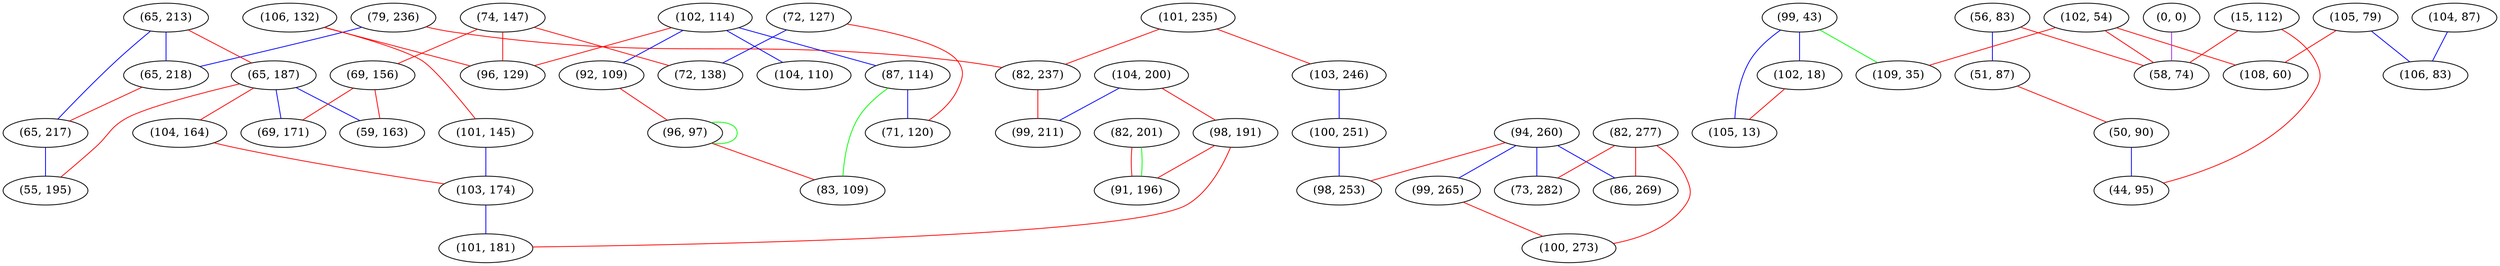 graph "" {
"(79, 236)";
"(65, 213)";
"(102, 114)";
"(101, 235)";
"(65, 218)";
"(65, 187)";
"(74, 147)";
"(99, 43)";
"(72, 127)";
"(104, 200)";
"(94, 260)";
"(92, 109)";
"(69, 156)";
"(15, 112)";
"(82, 277)";
"(87, 114)";
"(96, 97)";
"(104, 110)";
"(56, 83)";
"(102, 18)";
"(106, 132)";
"(104, 87)";
"(101, 145)";
"(99, 265)";
"(82, 201)";
"(102, 54)";
"(59, 163)";
"(104, 164)";
"(96, 129)";
"(105, 13)";
"(103, 174)";
"(0, 0)";
"(86, 269)";
"(105, 79)";
"(98, 191)";
"(71, 120)";
"(103, 246)";
"(100, 273)";
"(82, 237)";
"(100, 251)";
"(73, 282)";
"(91, 196)";
"(101, 181)";
"(58, 74)";
"(51, 87)";
"(65, 217)";
"(98, 253)";
"(69, 171)";
"(109, 35)";
"(106, 83)";
"(72, 138)";
"(50, 90)";
"(55, 195)";
"(44, 95)";
"(99, 211)";
"(83, 109)";
"(108, 60)";
"(79, 236)" -- "(65, 218)"  [color=blue, key=0, weight=3];
"(79, 236)" -- "(82, 237)"  [color=red, key=0, weight=1];
"(65, 213)" -- "(65, 218)"  [color=blue, key=0, weight=3];
"(65, 213)" -- "(65, 187)"  [color=red, key=0, weight=1];
"(65, 213)" -- "(65, 217)"  [color=blue, key=0, weight=3];
"(102, 114)" -- "(96, 129)"  [color=red, key=0, weight=1];
"(102, 114)" -- "(104, 110)"  [color=blue, key=0, weight=3];
"(102, 114)" -- "(92, 109)"  [color=blue, key=0, weight=3];
"(102, 114)" -- "(87, 114)"  [color=blue, key=0, weight=3];
"(101, 235)" -- "(82, 237)"  [color=red, key=0, weight=1];
"(101, 235)" -- "(103, 246)"  [color=red, key=0, weight=1];
"(65, 218)" -- "(65, 217)"  [color=red, key=0, weight=1];
"(65, 187)" -- "(55, 195)"  [color=red, key=0, weight=1];
"(65, 187)" -- "(104, 164)"  [color=red, key=0, weight=1];
"(65, 187)" -- "(59, 163)"  [color=blue, key=0, weight=3];
"(65, 187)" -- "(69, 171)"  [color=blue, key=0, weight=3];
"(74, 147)" -- "(96, 129)"  [color=red, key=0, weight=1];
"(74, 147)" -- "(69, 156)"  [color=red, key=0, weight=1];
"(74, 147)" -- "(72, 138)"  [color=red, key=0, weight=1];
"(99, 43)" -- "(105, 13)"  [color=blue, key=0, weight=3];
"(99, 43)" -- "(102, 18)"  [color=blue, key=0, weight=3];
"(99, 43)" -- "(109, 35)"  [color=green, key=0, weight=2];
"(72, 127)" -- "(71, 120)"  [color=red, key=0, weight=1];
"(72, 127)" -- "(72, 138)"  [color=blue, key=0, weight=3];
"(104, 200)" -- "(98, 191)"  [color=red, key=0, weight=1];
"(104, 200)" -- "(99, 211)"  [color=blue, key=0, weight=3];
"(94, 260)" -- "(73, 282)"  [color=blue, key=0, weight=3];
"(94, 260)" -- "(98, 253)"  [color=red, key=0, weight=1];
"(94, 260)" -- "(99, 265)"  [color=blue, key=0, weight=3];
"(94, 260)" -- "(86, 269)"  [color=blue, key=0, weight=3];
"(92, 109)" -- "(96, 97)"  [color=red, key=0, weight=1];
"(69, 156)" -- "(59, 163)"  [color=red, key=0, weight=1];
"(69, 156)" -- "(69, 171)"  [color=red, key=0, weight=1];
"(15, 112)" -- "(44, 95)"  [color=red, key=0, weight=1];
"(15, 112)" -- "(58, 74)"  [color=red, key=0, weight=1];
"(82, 277)" -- "(73, 282)"  [color=red, key=0, weight=1];
"(82, 277)" -- "(100, 273)"  [color=red, key=0, weight=1];
"(82, 277)" -- "(86, 269)"  [color=red, key=0, weight=1];
"(87, 114)" -- "(71, 120)"  [color=blue, key=0, weight=3];
"(87, 114)" -- "(83, 109)"  [color=green, key=0, weight=2];
"(96, 97)" -- "(96, 97)"  [color=green, key=0, weight=2];
"(96, 97)" -- "(83, 109)"  [color=red, key=0, weight=1];
"(56, 83)" -- "(51, 87)"  [color=blue, key=0, weight=3];
"(56, 83)" -- "(58, 74)"  [color=red, key=0, weight=1];
"(102, 18)" -- "(105, 13)"  [color=red, key=0, weight=1];
"(106, 132)" -- "(96, 129)"  [color=red, key=0, weight=1];
"(106, 132)" -- "(101, 145)"  [color=red, key=0, weight=1];
"(104, 87)" -- "(106, 83)"  [color=blue, key=0, weight=3];
"(101, 145)" -- "(103, 174)"  [color=blue, key=0, weight=3];
"(99, 265)" -- "(100, 273)"  [color=red, key=0, weight=1];
"(82, 201)" -- "(91, 196)"  [color=red, key=0, weight=1];
"(82, 201)" -- "(91, 196)"  [color=green, key=1, weight=2];
"(102, 54)" -- "(108, 60)"  [color=red, key=0, weight=1];
"(102, 54)" -- "(109, 35)"  [color=red, key=0, weight=1];
"(102, 54)" -- "(58, 74)"  [color=red, key=0, weight=1];
"(104, 164)" -- "(103, 174)"  [color=red, key=0, weight=1];
"(103, 174)" -- "(101, 181)"  [color=blue, key=0, weight=3];
"(0, 0)" -- "(58, 74)"  [color=purple, key=0, weight=4];
"(105, 79)" -- "(108, 60)"  [color=red, key=0, weight=1];
"(105, 79)" -- "(106, 83)"  [color=blue, key=0, weight=3];
"(98, 191)" -- "(91, 196)"  [color=red, key=0, weight=1];
"(98, 191)" -- "(101, 181)"  [color=red, key=0, weight=1];
"(103, 246)" -- "(100, 251)"  [color=blue, key=0, weight=3];
"(82, 237)" -- "(99, 211)"  [color=red, key=0, weight=1];
"(100, 251)" -- "(98, 253)"  [color=blue, key=0, weight=3];
"(51, 87)" -- "(50, 90)"  [color=red, key=0, weight=1];
"(65, 217)" -- "(55, 195)"  [color=blue, key=0, weight=3];
"(50, 90)" -- "(44, 95)"  [color=blue, key=0, weight=3];
}
